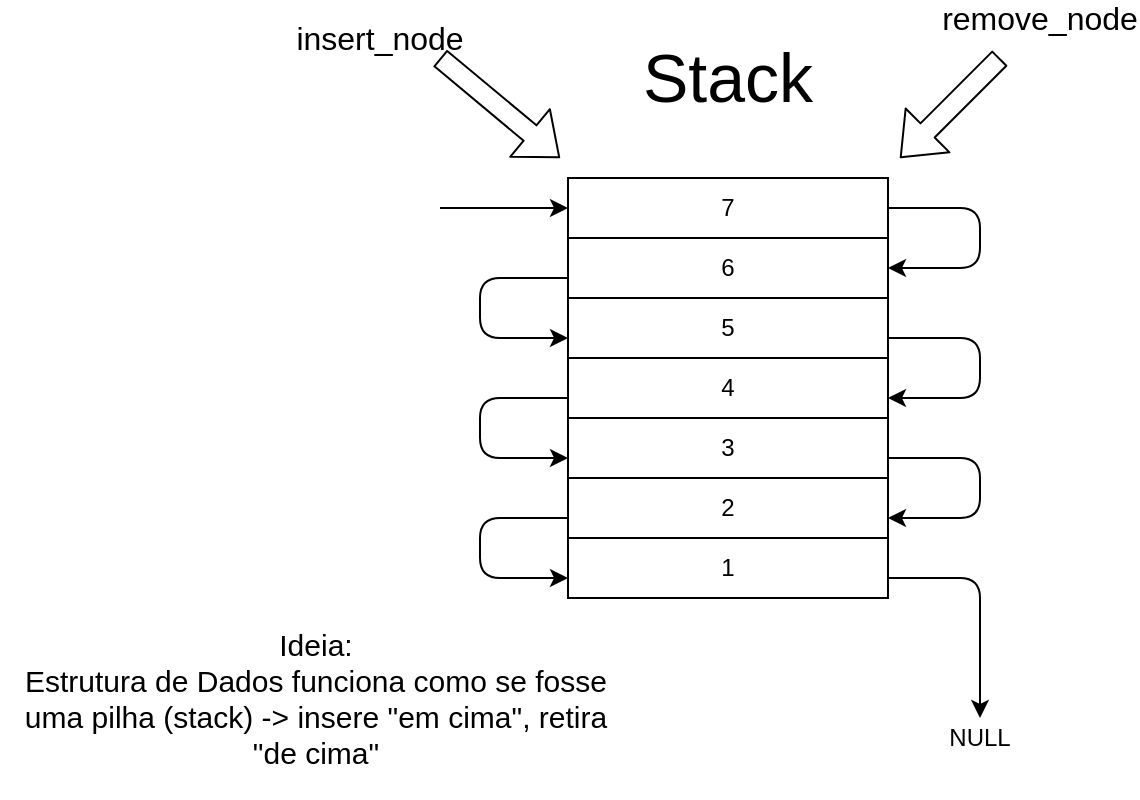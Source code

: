 <mxfile version="14.7.6" type="device"><diagram id="J_qtApUiKaDg4k_grS3O" name="Page-1"><mxGraphModel dx="981" dy="500" grid="1" gridSize="10" guides="1" tooltips="1" connect="1" arrows="1" fold="1" page="1" pageScale="1" pageWidth="827" pageHeight="1169" math="0" shadow="0"><root><mxCell id="0"/><mxCell id="1" parent="0"/><mxCell id="ZboBGOoq18Cte9-Wpukh-1" value="&lt;font style=&quot;font-size: 34px&quot;&gt;Stack&lt;/font&gt;" style="text;html=1;strokeColor=none;fillColor=none;align=center;verticalAlign=middle;whiteSpace=wrap;rounded=0;" vertex="1" parent="1"><mxGeometry x="374" y="160" width="40" height="20" as="geometry"/></mxCell><mxCell id="ZboBGOoq18Cte9-Wpukh-2" value="7" style="rounded=0;whiteSpace=wrap;html=1;" vertex="1" parent="1"><mxGeometry x="314" y="220" width="160" height="30" as="geometry"/></mxCell><mxCell id="ZboBGOoq18Cte9-Wpukh-3" value="6" style="rounded=0;whiteSpace=wrap;html=1;" vertex="1" parent="1"><mxGeometry x="314" y="250" width="160" height="30" as="geometry"/></mxCell><mxCell id="ZboBGOoq18Cte9-Wpukh-4" value="5" style="rounded=0;whiteSpace=wrap;html=1;" vertex="1" parent="1"><mxGeometry x="314" y="280" width="160" height="30" as="geometry"/></mxCell><mxCell id="ZboBGOoq18Cte9-Wpukh-5" value="4" style="rounded=0;whiteSpace=wrap;html=1;" vertex="1" parent="1"><mxGeometry x="314" y="310" width="160" height="30" as="geometry"/></mxCell><mxCell id="ZboBGOoq18Cte9-Wpukh-6" value="3" style="rounded=0;whiteSpace=wrap;html=1;" vertex="1" parent="1"><mxGeometry x="314" y="340" width="160" height="30" as="geometry"/></mxCell><mxCell id="ZboBGOoq18Cte9-Wpukh-7" value="2" style="rounded=0;whiteSpace=wrap;html=1;" vertex="1" parent="1"><mxGeometry x="314" y="370" width="160" height="30" as="geometry"/></mxCell><mxCell id="ZboBGOoq18Cte9-Wpukh-10" value="1" style="rounded=0;whiteSpace=wrap;html=1;" vertex="1" parent="1"><mxGeometry x="314" y="400" width="160" height="30" as="geometry"/></mxCell><mxCell id="ZboBGOoq18Cte9-Wpukh-11" value="" style="endArrow=classic;html=1;entryX=0;entryY=0.5;entryDx=0;entryDy=0;" edge="1" parent="1" target="ZboBGOoq18Cte9-Wpukh-2"><mxGeometry width="50" height="50" relative="1" as="geometry"><mxPoint x="250" y="235" as="sourcePoint"/><mxPoint x="250" y="210" as="targetPoint"/></mxGeometry></mxCell><mxCell id="ZboBGOoq18Cte9-Wpukh-12" value="" style="endArrow=classic;html=1;exitX=1;exitY=0.5;exitDx=0;exitDy=0;entryX=1;entryY=0.5;entryDx=0;entryDy=0;" edge="1" parent="1" source="ZboBGOoq18Cte9-Wpukh-2" target="ZboBGOoq18Cte9-Wpukh-3"><mxGeometry width="50" height="50" relative="1" as="geometry"><mxPoint x="380" y="340" as="sourcePoint"/><mxPoint x="430" y="290" as="targetPoint"/><Array as="points"><mxPoint x="520" y="235"/><mxPoint x="520" y="265"/></Array></mxGeometry></mxCell><mxCell id="ZboBGOoq18Cte9-Wpukh-13" value="" style="endArrow=classic;html=1;exitX=1;exitY=0.5;exitDx=0;exitDy=0;entryX=1;entryY=0.5;entryDx=0;entryDy=0;" edge="1" parent="1"><mxGeometry width="50" height="50" relative="1" as="geometry"><mxPoint x="314" y="270" as="sourcePoint"/><mxPoint x="314" y="300" as="targetPoint"/><Array as="points"><mxPoint x="270" y="270"/><mxPoint x="270" y="300"/></Array></mxGeometry></mxCell><mxCell id="ZboBGOoq18Cte9-Wpukh-14" value="" style="endArrow=classic;html=1;exitX=1;exitY=0.5;exitDx=0;exitDy=0;entryX=1;entryY=0.5;entryDx=0;entryDy=0;" edge="1" parent="1"><mxGeometry width="50" height="50" relative="1" as="geometry"><mxPoint x="314" y="330" as="sourcePoint"/><mxPoint x="314" y="360" as="targetPoint"/><Array as="points"><mxPoint x="270" y="330"/><mxPoint x="270" y="360"/></Array></mxGeometry></mxCell><mxCell id="ZboBGOoq18Cte9-Wpukh-15" value="" style="endArrow=classic;html=1;exitX=1;exitY=0.5;exitDx=0;exitDy=0;entryX=1;entryY=0.5;entryDx=0;entryDy=0;" edge="1" parent="1"><mxGeometry width="50" height="50" relative="1" as="geometry"><mxPoint x="314" y="390" as="sourcePoint"/><mxPoint x="314" y="420" as="targetPoint"/><Array as="points"><mxPoint x="270" y="390"/><mxPoint x="270" y="420"/></Array></mxGeometry></mxCell><mxCell id="ZboBGOoq18Cte9-Wpukh-16" value="" style="endArrow=classic;html=1;exitX=1;exitY=0.5;exitDx=0;exitDy=0;entryX=1;entryY=0.5;entryDx=0;entryDy=0;" edge="1" parent="1"><mxGeometry width="50" height="50" relative="1" as="geometry"><mxPoint x="474" y="300" as="sourcePoint"/><mxPoint x="474" y="330" as="targetPoint"/><Array as="points"><mxPoint x="520" y="300"/><mxPoint x="520" y="330"/></Array></mxGeometry></mxCell><mxCell id="ZboBGOoq18Cte9-Wpukh-17" value="" style="endArrow=classic;html=1;exitX=1;exitY=0.5;exitDx=0;exitDy=0;entryX=1;entryY=0.5;entryDx=0;entryDy=0;" edge="1" parent="1"><mxGeometry width="50" height="50" relative="1" as="geometry"><mxPoint x="474" y="360" as="sourcePoint"/><mxPoint x="474" y="390" as="targetPoint"/><Array as="points"><mxPoint x="520" y="360"/><mxPoint x="520" y="390"/></Array></mxGeometry></mxCell><mxCell id="ZboBGOoq18Cte9-Wpukh-18" value="" style="endArrow=classic;html=1;exitX=1;exitY=0.5;exitDx=0;exitDy=0;" edge="1" parent="1"><mxGeometry width="50" height="50" relative="1" as="geometry"><mxPoint x="474" y="420" as="sourcePoint"/><mxPoint x="520" y="490" as="targetPoint"/><Array as="points"><mxPoint x="520" y="420"/><mxPoint x="520" y="450"/></Array></mxGeometry></mxCell><mxCell id="ZboBGOoq18Cte9-Wpukh-19" value="NULL" style="text;html=1;strokeColor=none;fillColor=none;align=center;verticalAlign=middle;whiteSpace=wrap;rounded=0;" vertex="1" parent="1"><mxGeometry x="500" y="490" width="40" height="20" as="geometry"/></mxCell><mxCell id="ZboBGOoq18Cte9-Wpukh-21" value="" style="shape=flexArrow;endArrow=classic;html=1;" edge="1" parent="1"><mxGeometry width="50" height="50" relative="1" as="geometry"><mxPoint x="250" y="160" as="sourcePoint"/><mxPoint x="310" y="210" as="targetPoint"/></mxGeometry></mxCell><mxCell id="ZboBGOoq18Cte9-Wpukh-22" value="&lt;font style=&quot;font-size: 16px&quot;&gt;insert_node&lt;/font&gt;" style="text;html=1;strokeColor=none;fillColor=none;align=center;verticalAlign=middle;whiteSpace=wrap;rounded=0;" vertex="1" parent="1"><mxGeometry x="200" y="140" width="40" height="20" as="geometry"/></mxCell><mxCell id="ZboBGOoq18Cte9-Wpukh-24" value="" style="shape=flexArrow;endArrow=classic;html=1;exitX=0;exitY=1;exitDx=0;exitDy=0;" edge="1" parent="1" source="ZboBGOoq18Cte9-Wpukh-25"><mxGeometry width="50" height="50" relative="1" as="geometry"><mxPoint x="580" y="160" as="sourcePoint"/><mxPoint x="480" y="210" as="targetPoint"/></mxGeometry></mxCell><mxCell id="ZboBGOoq18Cte9-Wpukh-25" value="&lt;div&gt;&lt;font style=&quot;font-size: 16px&quot;&gt;remove_node&lt;/font&gt;&lt;/div&gt;&lt;div&gt;&lt;font style=&quot;font-size: 16px&quot;&gt;&lt;br&gt;&lt;/font&gt;&lt;/div&gt;" style="text;html=1;strokeColor=none;fillColor=none;align=center;verticalAlign=middle;whiteSpace=wrap;rounded=0;" vertex="1" parent="1"><mxGeometry x="530" y="140" width="40" height="20" as="geometry"/></mxCell><mxCell id="ZboBGOoq18Cte9-Wpukh-28" value="&lt;div style=&quot;font-size: 15px&quot;&gt;&lt;font style=&quot;font-size: 15px&quot;&gt;Ideia:&lt;/font&gt;&lt;/div&gt;&lt;div style=&quot;font-size: 15px&quot;&gt;&lt;font style=&quot;font-size: 15px&quot;&gt;Estrutura de Dados funciona como se fosse uma pilha (stack) -&amp;gt; insere &quot;em cima&quot;, retira &quot;de cima&quot;&lt;br&gt;&lt;/font&gt;&lt;/div&gt;" style="text;html=1;strokeColor=none;fillColor=none;align=center;verticalAlign=middle;whiteSpace=wrap;rounded=0;" vertex="1" parent="1"><mxGeometry x="30" y="430" width="316" height="100" as="geometry"/></mxCell></root></mxGraphModel></diagram></mxfile>